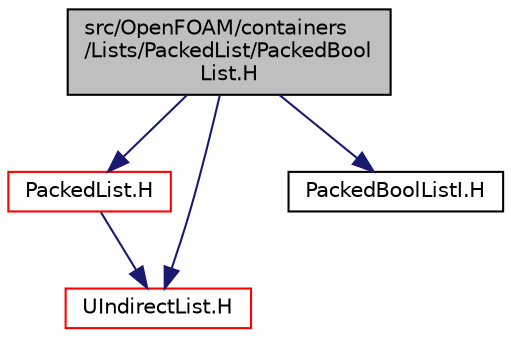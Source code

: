 digraph "src/OpenFOAM/containers/Lists/PackedList/PackedBoolList.H"
{
  bgcolor="transparent";
  edge [fontname="Helvetica",fontsize="10",labelfontname="Helvetica",labelfontsize="10"];
  node [fontname="Helvetica",fontsize="10",shape=record];
  Node0 [label="src/OpenFOAM/containers\l/Lists/PackedList/PackedBool\lList.H",height=0.2,width=0.4,color="black", fillcolor="grey75", style="filled", fontcolor="black"];
  Node0 -> Node1 [color="midnightblue",fontsize="10",style="solid",fontname="Helvetica"];
  Node1 [label="PackedList.H",height=0.2,width=0.4,color="red",URL="$a09407.html"];
  Node1 -> Node63 [color="midnightblue",fontsize="10",style="solid",fontname="Helvetica"];
  Node63 [label="UIndirectList.H",height=0.2,width=0.4,color="red",URL="$a09449.html"];
  Node0 -> Node63 [color="midnightblue",fontsize="10",style="solid",fontname="Helvetica"];
  Node0 -> Node67 [color="midnightblue",fontsize="10",style="solid",fontname="Helvetica"];
  Node67 [label="PackedBoolListI.H",height=0.2,width=0.4,color="black",URL="$a09401.html"];
}
